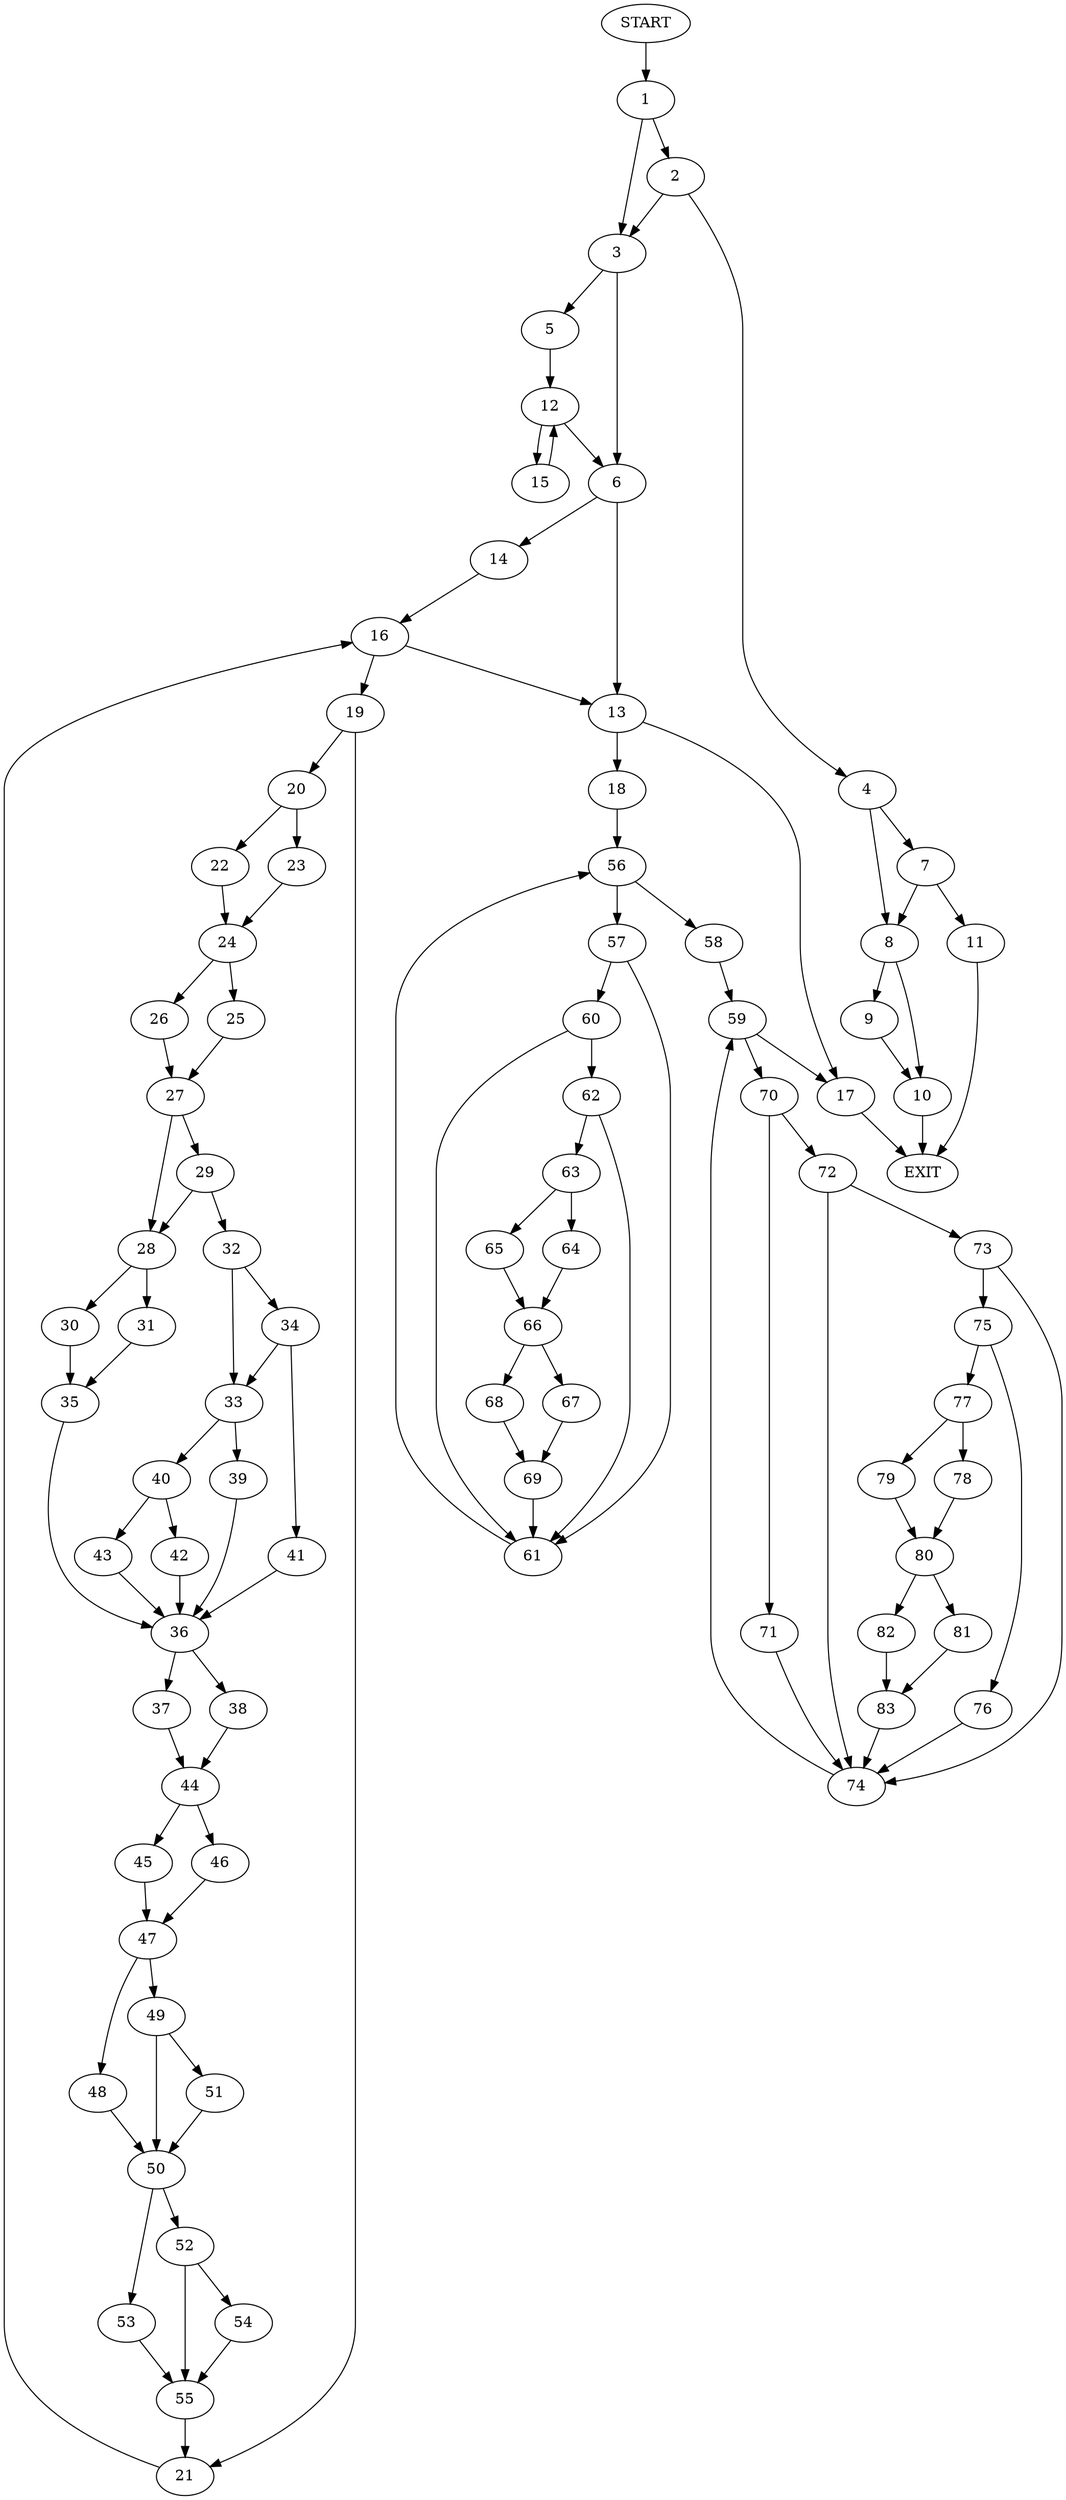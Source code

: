 digraph {
0 [label="START"]
84 [label="EXIT"]
0 -> 1
1 -> 2
1 -> 3
2 -> 4
2 -> 3
3 -> 5
3 -> 6
4 -> 7
4 -> 8
8 -> 9
8 -> 10
7 -> 11
7 -> 8
11 -> 84
10 -> 84
9 -> 10
5 -> 12
6 -> 13
6 -> 14
12 -> 6
12 -> 15
15 -> 12
14 -> 16
13 -> 17
13 -> 18
16 -> 19
16 -> 13
19 -> 20
19 -> 21
20 -> 22
20 -> 23
21 -> 16
23 -> 24
22 -> 24
24 -> 25
24 -> 26
26 -> 27
25 -> 27
27 -> 28
27 -> 29
28 -> 30
28 -> 31
29 -> 28
29 -> 32
32 -> 33
32 -> 34
30 -> 35
31 -> 35
35 -> 36
36 -> 37
36 -> 38
33 -> 39
33 -> 40
34 -> 33
34 -> 41
41 -> 36
39 -> 36
40 -> 42
40 -> 43
42 -> 36
43 -> 36
38 -> 44
37 -> 44
44 -> 45
44 -> 46
46 -> 47
45 -> 47
47 -> 48
47 -> 49
48 -> 50
49 -> 50
49 -> 51
50 -> 52
50 -> 53
51 -> 50
52 -> 54
52 -> 55
53 -> 55
55 -> 21
54 -> 55
17 -> 84
18 -> 56
56 -> 57
56 -> 58
58 -> 59
57 -> 60
57 -> 61
60 -> 61
60 -> 62
61 -> 56
62 -> 61
62 -> 63
63 -> 64
63 -> 65
64 -> 66
65 -> 66
66 -> 67
66 -> 68
67 -> 69
68 -> 69
69 -> 61
59 -> 70
59 -> 17
70 -> 71
70 -> 72
72 -> 73
72 -> 74
71 -> 74
74 -> 59
73 -> 74
73 -> 75
75 -> 76
75 -> 77
76 -> 74
77 -> 78
77 -> 79
78 -> 80
79 -> 80
80 -> 81
80 -> 82
82 -> 83
81 -> 83
83 -> 74
}
